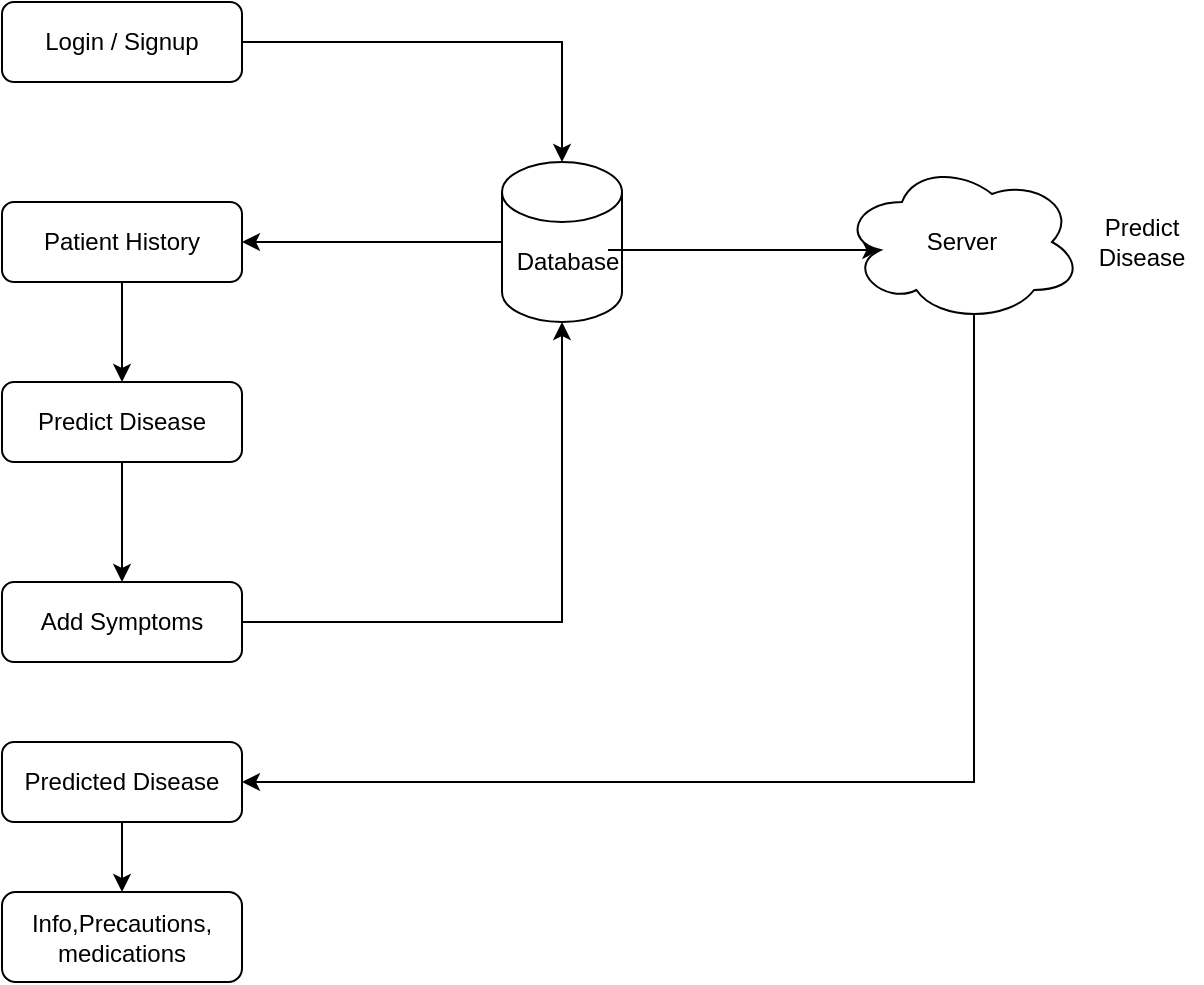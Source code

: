 <mxfile compressed="true" version="14.5.1" type="device"><diagram id="C5RBs43oDa-KdzZeNtuy" name="Page-1"><mxGraphModel dx="846" dy="534" grid="1" gridSize="10" guides="1" tooltips="1" connect="1" arrows="1" fold="1" page="1" pageScale="1" pageWidth="827" pageHeight="1169" math="0" shadow="0"><root><mxCell id="WIyWlLk6GJQsqaUBKTNV-0"/><mxCell id="WIyWlLk6GJQsqaUBKTNV-1" parent="WIyWlLk6GJQsqaUBKTNV-0"/><mxCell id="xT20RYIEAoT1LhgsNoZd-13" style="edgeStyle=orthogonalEdgeStyle;rounded=0;orthogonalLoop=1;jettySize=auto;html=1;" parent="WIyWlLk6GJQsqaUBKTNV-1" source="WIyWlLk6GJQsqaUBKTNV-3" target="xT20RYIEAoT1LhgsNoZd-9" edge="1"><mxGeometry relative="1" as="geometry"/></mxCell><mxCell id="WIyWlLk6GJQsqaUBKTNV-3" value="Login / Signup" style="rounded=1;whiteSpace=wrap;html=1;fontSize=12;glass=0;strokeWidth=1;shadow=0;" parent="WIyWlLk6GJQsqaUBKTNV-1" vertex="1"><mxGeometry x="150" y="110" width="120" height="40" as="geometry"/></mxCell><mxCell id="xT20RYIEAoT1LhgsNoZd-8" style="edgeStyle=orthogonalEdgeStyle;rounded=0;orthogonalLoop=1;jettySize=auto;html=1;entryX=0.5;entryY=0;entryDx=0;entryDy=0;" parent="WIyWlLk6GJQsqaUBKTNV-1" source="WIyWlLk6GJQsqaUBKTNV-11" target="xT20RYIEAoT1LhgsNoZd-7" edge="1"><mxGeometry relative="1" as="geometry"/></mxCell><mxCell id="WIyWlLk6GJQsqaUBKTNV-11" value="Predict Disease" style="rounded=1;whiteSpace=wrap;html=1;fontSize=12;glass=0;strokeWidth=1;shadow=0;" parent="WIyWlLk6GJQsqaUBKTNV-1" vertex="1"><mxGeometry x="150" y="300" width="120" height="40" as="geometry"/></mxCell><mxCell id="xT20RYIEAoT1LhgsNoZd-6" style="edgeStyle=orthogonalEdgeStyle;rounded=0;orthogonalLoop=1;jettySize=auto;html=1;entryX=0.5;entryY=0;entryDx=0;entryDy=0;" parent="WIyWlLk6GJQsqaUBKTNV-1" source="WIyWlLk6GJQsqaUBKTNV-12" target="WIyWlLk6GJQsqaUBKTNV-11" edge="1"><mxGeometry relative="1" as="geometry"/></mxCell><mxCell id="WIyWlLk6GJQsqaUBKTNV-12" value="Patient History" style="rounded=1;whiteSpace=wrap;html=1;fontSize=12;glass=0;strokeWidth=1;shadow=0;" parent="WIyWlLk6GJQsqaUBKTNV-1" vertex="1"><mxGeometry x="150" y="210" width="120" height="40" as="geometry"/></mxCell><mxCell id="xT20RYIEAoT1LhgsNoZd-14" style="edgeStyle=orthogonalEdgeStyle;rounded=0;orthogonalLoop=1;jettySize=auto;html=1;entryX=0.5;entryY=1;entryDx=0;entryDy=0;entryPerimeter=0;" parent="WIyWlLk6GJQsqaUBKTNV-1" source="xT20RYIEAoT1LhgsNoZd-7" target="xT20RYIEAoT1LhgsNoZd-9" edge="1"><mxGeometry relative="1" as="geometry"/></mxCell><mxCell id="xT20RYIEAoT1LhgsNoZd-7" value="Add Symptoms" style="rounded=1;whiteSpace=wrap;html=1;" parent="WIyWlLk6GJQsqaUBKTNV-1" vertex="1"><mxGeometry x="150" y="400" width="120" height="40" as="geometry"/></mxCell><mxCell id="xT20RYIEAoT1LhgsNoZd-11" style="edgeStyle=orthogonalEdgeStyle;rounded=0;orthogonalLoop=1;jettySize=auto;html=1;entryX=1;entryY=0.5;entryDx=0;entryDy=0;" parent="WIyWlLk6GJQsqaUBKTNV-1" source="xT20RYIEAoT1LhgsNoZd-9" target="WIyWlLk6GJQsqaUBKTNV-12" edge="1"><mxGeometry relative="1" as="geometry"/></mxCell><mxCell id="xT20RYIEAoT1LhgsNoZd-9" value="" style="shape=cylinder3;whiteSpace=wrap;html=1;boundedLbl=1;backgroundOutline=1;size=15;" parent="WIyWlLk6GJQsqaUBKTNV-1" vertex="1"><mxGeometry x="400" y="190" width="60" height="80" as="geometry"/></mxCell><mxCell id="xT20RYIEAoT1LhgsNoZd-16" style="edgeStyle=orthogonalEdgeStyle;rounded=0;orthogonalLoop=1;jettySize=auto;html=1;entryX=0.16;entryY=0.55;entryDx=0;entryDy=0;entryPerimeter=0;" parent="WIyWlLk6GJQsqaUBKTNV-1" source="xT20RYIEAoT1LhgsNoZd-10" target="xT20RYIEAoT1LhgsNoZd-15" edge="1"><mxGeometry relative="1" as="geometry"><Array as="points"><mxPoint x="510" y="234"/><mxPoint x="510" y="234"/></Array></mxGeometry></mxCell><mxCell id="xT20RYIEAoT1LhgsNoZd-10" value="Database" style="text;html=1;strokeColor=none;fillColor=none;align=center;verticalAlign=middle;whiteSpace=wrap;rounded=0;" parent="WIyWlLk6GJQsqaUBKTNV-1" vertex="1"><mxGeometry x="413" y="230" width="40" height="20" as="geometry"/></mxCell><mxCell id="xT20RYIEAoT1LhgsNoZd-17" style="edgeStyle=orthogonalEdgeStyle;rounded=0;orthogonalLoop=1;jettySize=auto;html=1;exitX=0.55;exitY=0.95;exitDx=0;exitDy=0;exitPerimeter=0;" parent="WIyWlLk6GJQsqaUBKTNV-1" source="xT20RYIEAoT1LhgsNoZd-15" target="xT20RYIEAoT1LhgsNoZd-18" edge="1"><mxGeometry relative="1" as="geometry"><mxPoint x="670" y="330" as="targetPoint"/><Array as="points"><mxPoint x="636" y="500"/></Array></mxGeometry></mxCell><mxCell id="xT20RYIEAoT1LhgsNoZd-15" value="Server" style="ellipse;shape=cloud;whiteSpace=wrap;html=1;" parent="WIyWlLk6GJQsqaUBKTNV-1" vertex="1"><mxGeometry x="570" y="190" width="120" height="80" as="geometry"/></mxCell><mxCell id="xT20RYIEAoT1LhgsNoZd-18" value="Predicted Disease" style="rounded=1;whiteSpace=wrap;html=1;" parent="WIyWlLk6GJQsqaUBKTNV-1" vertex="1"><mxGeometry x="150" y="480" width="120" height="40" as="geometry"/></mxCell><mxCell id="xT20RYIEAoT1LhgsNoZd-19" value="Predict Disease" style="text;html=1;strokeColor=none;fillColor=none;align=center;verticalAlign=middle;whiteSpace=wrap;rounded=0;" parent="WIyWlLk6GJQsqaUBKTNV-1" vertex="1"><mxGeometry x="690" y="215" width="60" height="30" as="geometry"/></mxCell><mxCell id="xT20RYIEAoT1LhgsNoZd-20" value="" style="endArrow=classic;html=1;exitX=0.5;exitY=1;exitDx=0;exitDy=0;" parent="WIyWlLk6GJQsqaUBKTNV-1" source="xT20RYIEAoT1LhgsNoZd-18" target="xT20RYIEAoT1LhgsNoZd-21" edge="1"><mxGeometry width="50" height="50" relative="1" as="geometry"><mxPoint x="380" y="520" as="sourcePoint"/><mxPoint x="430" y="470" as="targetPoint"/></mxGeometry></mxCell><mxCell id="xT20RYIEAoT1LhgsNoZd-21" value="Info,Precautions,&lt;br&gt;medications" style="rounded=1;whiteSpace=wrap;html=1;" parent="WIyWlLk6GJQsqaUBKTNV-1" vertex="1"><mxGeometry x="150" y="555" width="120" height="45" as="geometry"/></mxCell></root></mxGraphModel></diagram></mxfile>